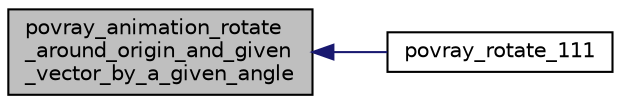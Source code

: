digraph "povray_animation_rotate_around_origin_and_given_vector_by_a_given_angle"
{
  edge [fontname="Helvetica",fontsize="10",labelfontname="Helvetica",labelfontsize="10"];
  node [fontname="Helvetica",fontsize="10",shape=record];
  rankdir="LR";
  Node4821 [label="povray_animation_rotate\l_around_origin_and_given\l_vector_by_a_given_angle",height=0.2,width=0.4,color="black", fillcolor="grey75", style="filled", fontcolor="black"];
  Node4821 -> Node4822 [dir="back",color="midnightblue",fontsize="10",style="solid",fontname="Helvetica"];
  Node4822 [label="povray_rotate_111",height=0.2,width=0.4,color="black", fillcolor="white", style="filled",URL="$d4/d74/util_8_c.html#a3bba4ee5b9b9b1d17d6a4decac31797e"];
}
